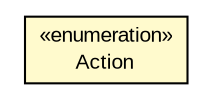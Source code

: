 #!/usr/local/bin/dot
#
# Class diagram 
# Generated by UMLGraph version 5.1 (http://www.umlgraph.org/)
#

digraph G {
	edge [fontname="arial",fontsize=10,labelfontname="arial",labelfontsize=10];
	node [fontname="arial",fontsize=10,shape=plaintext];
	nodesep=0.25;
	ranksep=0.5;
	// tools.Action
	c30 [label=<<table title="tools.Action" border="0" cellborder="1" cellspacing="0" cellpadding="2" port="p" bgcolor="lemonChiffon" href="./Action.html">
		<tr><td><table border="0" cellspacing="0" cellpadding="1">
<tr><td align="center" balign="center"> &#171;enumeration&#187; </td></tr>
<tr><td align="center" balign="center"> Action </td></tr>
		</table></td></tr>
		</table>>, fontname="arial", fontcolor="black", fontsize=10.0];
}

